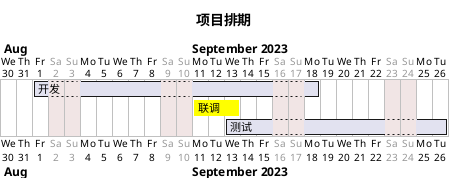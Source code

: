 @startgantt
'https://plantuml.com/gantt-diagram

'排除掉周末
saturday are closed
sunday are closed

title 项目排期

[开发] lasts 12 days
[联调] lasts 3 days
[测试] lasts 10 days

Project starts 2023-08-30
[开发] starts 2023-09-01
[联调] starts 2023-09-11
[联调] is colored in Yellow
[测试] starts 2023-09-13

@endgantt